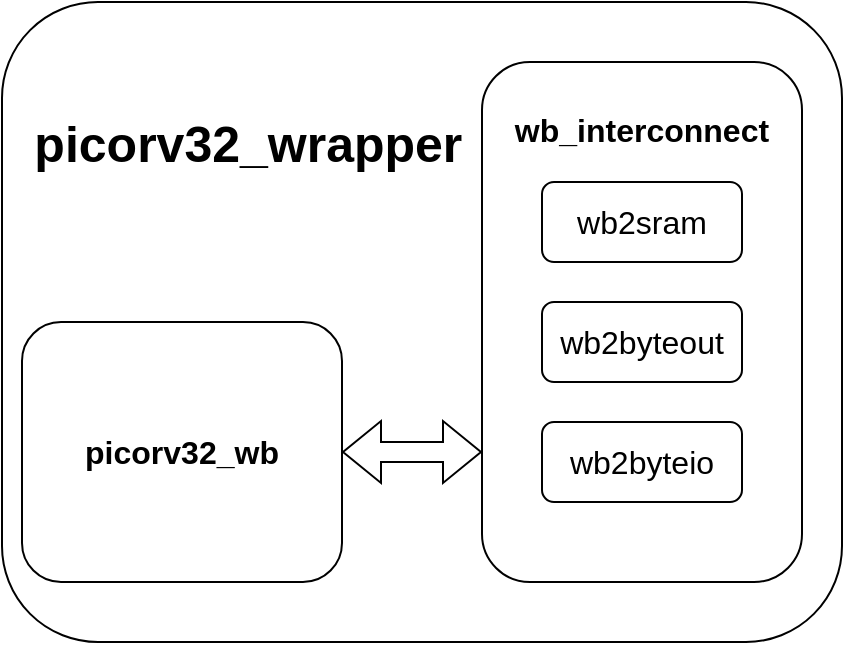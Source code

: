 <mxfile version="21.2.1" type="device">
  <diagram name="第 1 页" id="auQ8NddAlK9GpcE89O1D">
    <mxGraphModel dx="1111" dy="668" grid="1" gridSize="10" guides="1" tooltips="1" connect="1" arrows="1" fold="1" page="1" pageScale="1" pageWidth="850" pageHeight="1100" math="0" shadow="0">
      <root>
        <mxCell id="0" />
        <mxCell id="1" parent="0" />
        <mxCell id="zWPCSpk3Rg9wXKslzkw4-2" value="&lt;font style=&quot;font-size: 16px;&quot;&gt;wb2byteout&lt;/font&gt;" style="rounded=1;whiteSpace=wrap;html=1;" vertex="1" parent="1">
          <mxGeometry x="360" y="310" width="100" height="40" as="geometry" />
        </mxCell>
        <mxCell id="zWPCSpk3Rg9wXKslzkw4-3" value="&lt;font style=&quot;font-size: 16px;&quot;&gt;wb2sram&lt;/font&gt;" style="rounded=1;whiteSpace=wrap;html=1;" vertex="1" parent="1">
          <mxGeometry x="360" y="250" width="100" height="40" as="geometry" />
        </mxCell>
        <mxCell id="zWPCSpk3Rg9wXKslzkw4-4" value="&lt;font style=&quot;font-size: 16px;&quot;&gt;wb2byteio&lt;/font&gt;" style="rounded=1;whiteSpace=wrap;html=1;" vertex="1" parent="1">
          <mxGeometry x="360" y="370" width="100" height="40" as="geometry" />
        </mxCell>
        <mxCell id="zWPCSpk3Rg9wXKslzkw4-5" value="&lt;font style=&quot;font-size: 16px;&quot;&gt;&lt;b&gt;wb_interconnect&lt;br&gt;&lt;br&gt;&lt;br&gt;&lt;br&gt;&lt;br&gt;&lt;br&gt;&lt;br&gt;&lt;br&gt;&lt;br&gt;&lt;br&gt;&lt;br&gt;&lt;/b&gt;&lt;/font&gt;" style="rounded=1;whiteSpace=wrap;html=1;fillColor=none;" vertex="1" parent="1">
          <mxGeometry x="330" y="190" width="160" height="260" as="geometry" />
        </mxCell>
        <mxCell id="zWPCSpk3Rg9wXKslzkw4-6" value="&lt;font style=&quot;font-size: 16px;&quot;&gt;&lt;b&gt;picorv32_wb&lt;br&gt;&lt;/b&gt;&lt;/font&gt;" style="rounded=1;whiteSpace=wrap;html=1;fillColor=none;" vertex="1" parent="1">
          <mxGeometry x="100" y="320" width="160" height="130" as="geometry" />
        </mxCell>
        <mxCell id="zWPCSpk3Rg9wXKslzkw4-7" value="" style="shape=flexArrow;endArrow=classic;startArrow=classic;html=1;rounded=0;exitX=1;exitY=0.5;exitDx=0;exitDy=0;entryX=0;entryY=0.75;entryDx=0;entryDy=0;" edge="1" parent="1" source="zWPCSpk3Rg9wXKslzkw4-6" target="zWPCSpk3Rg9wXKslzkw4-5">
          <mxGeometry width="100" height="100" relative="1" as="geometry">
            <mxPoint x="370" y="390" as="sourcePoint" />
            <mxPoint x="470" y="290" as="targetPoint" />
          </mxGeometry>
        </mxCell>
        <mxCell id="zWPCSpk3Rg9wXKslzkw4-9" value="&lt;font style=&quot;font-size: 25px;&quot;&gt;&lt;b&gt;picorv32_wrapper&amp;nbsp; &amp;nbsp; &amp;nbsp; &amp;nbsp; &amp;nbsp; &amp;nbsp; &amp;nbsp; &amp;nbsp; &amp;nbsp; &amp;nbsp; &amp;nbsp; &amp;nbsp; &amp;nbsp;&lt;br&gt;&lt;br&gt;&lt;br&gt;&lt;br&gt;&lt;br&gt;&lt;br&gt;&lt;br&gt;&lt;/b&gt;&lt;/font&gt;" style="rounded=1;whiteSpace=wrap;html=1;fillColor=none;" vertex="1" parent="1">
          <mxGeometry x="90" y="160" width="420" height="320" as="geometry" />
        </mxCell>
      </root>
    </mxGraphModel>
  </diagram>
</mxfile>
